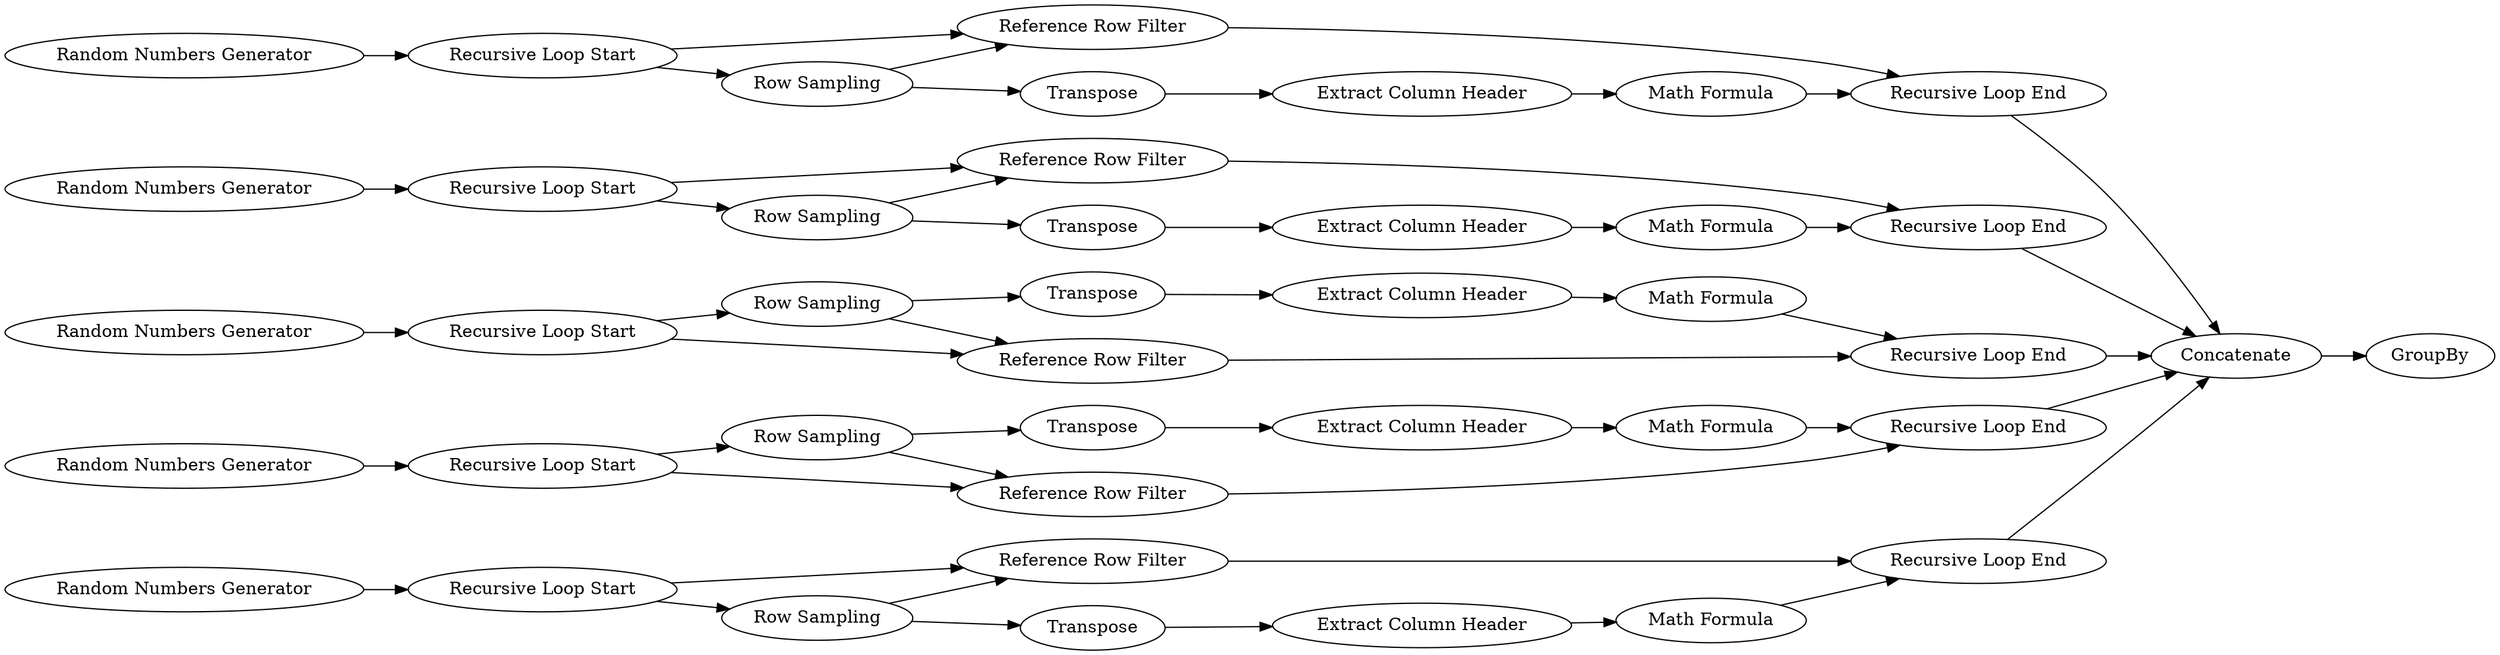 digraph {
	"2783370141979475012_1" [label="Random Numbers Generator"]
	"2783370141979475012_3" [label="Reference Row Filter"]
	"2783370141979475012_32" [label="Recursive Loop Start"]
	"2783370141979475012_40" [label="Recursive Loop Start"]
	"2783370141979475012_28" [label=Transpose]
	"2783370141979475012_15" [label=Transpose]
	"2783370141979475012_29" [label="Extract Column Header"]
	"2783370141979475012_23" [label="Recursive Loop Start"]
	"2783370141979475012_13" [label="Row Sampling"]
	"2783370141979475012_22" [label="Recursive Loop End"]
	"2783370141979475012_27" [label="Reference Row Filter"]
	"2783370141979475012_8" [label="Recursive Loop Start"]
	"2783370141979475012_2" [label="Row Sampling"]
	"2783370141979475012_41" [label=Concatenate]
	"2783370141979475012_24" [label="Random Numbers Generator"]
	"2783370141979475012_37" [label="Extract Column Header"]
	"2783370141979475012_14" [label="Reference Row Filter"]
	"2783370141979475012_25" [label="Random Numbers Generator"]
	"2783370141979475012_12" [label="Random Numbers Generator"]
	"2783370141979475012_20" [label="Extract Column Header"]
	"2783370141979475012_16" [label="Math Formula"]
	"2783370141979475012_39" [label="Recursive Loop End"]
	"2783370141979475012_33" [label="Random Numbers Generator"]
	"2783370141979475012_17" [label="Row Sampling"]
	"2783370141979475012_18" [label="Reference Row Filter"]
	"2783370141979475012_42" [label=GroupBy]
	"2783370141979475012_30" [label="Math Formula"]
	"2783370141979475012_11" [label="Recursive Loop Start"]
	"2783370141979475012_21" [label="Math Formula"]
	"2783370141979475012_5" [label="Math Formula"]
	"2783370141979475012_6" [label="Extract Column Header"]
	"2783370141979475012_10" [label="Recursive Loop End"]
	"2783370141979475012_38" [label="Math Formula"]
	"2783370141979475012_34" [label="Row Sampling"]
	"2783370141979475012_36" [label=Transpose]
	"2783370141979475012_4" [label=Transpose]
	"2783370141979475012_31" [label="Recursive Loop End"]
	"2783370141979475012_26" [label="Row Sampling"]
	"2783370141979475012_7" [label="Recursive Loop End"]
	"2783370141979475012_35" [label="Reference Row Filter"]
	"2783370141979475012_9" [label="Extract Column Header"]
	"2783370141979475012_19" [label=Transpose]
	"2783370141979475012_18" -> "2783370141979475012_22"
	"2783370141979475012_36" -> "2783370141979475012_37"
	"2783370141979475012_40" -> "2783370141979475012_34"
	"2783370141979475012_38" -> "2783370141979475012_39"
	"2783370141979475012_16" -> "2783370141979475012_10"
	"2783370141979475012_5" -> "2783370141979475012_7"
	"2783370141979475012_30" -> "2783370141979475012_31"
	"2783370141979475012_15" -> "2783370141979475012_9"
	"2783370141979475012_29" -> "2783370141979475012_30"
	"2783370141979475012_8" -> "2783370141979475012_2"
	"2783370141979475012_11" -> "2783370141979475012_14"
	"2783370141979475012_39" -> "2783370141979475012_41"
	"2783370141979475012_34" -> "2783370141979475012_35"
	"2783370141979475012_28" -> "2783370141979475012_29"
	"2783370141979475012_3" -> "2783370141979475012_7"
	"2783370141979475012_32" -> "2783370141979475012_27"
	"2783370141979475012_2" -> "2783370141979475012_4"
	"2783370141979475012_40" -> "2783370141979475012_35"
	"2783370141979475012_10" -> "2783370141979475012_41"
	"2783370141979475012_24" -> "2783370141979475012_23"
	"2783370141979475012_21" -> "2783370141979475012_22"
	"2783370141979475012_37" -> "2783370141979475012_38"
	"2783370141979475012_1" -> "2783370141979475012_8"
	"2783370141979475012_31" -> "2783370141979475012_41"
	"2783370141979475012_23" -> "2783370141979475012_18"
	"2783370141979475012_4" -> "2783370141979475012_6"
	"2783370141979475012_26" -> "2783370141979475012_27"
	"2783370141979475012_11" -> "2783370141979475012_13"
	"2783370141979475012_6" -> "2783370141979475012_5"
	"2783370141979475012_13" -> "2783370141979475012_15"
	"2783370141979475012_9" -> "2783370141979475012_16"
	"2783370141979475012_35" -> "2783370141979475012_39"
	"2783370141979475012_17" -> "2783370141979475012_19"
	"2783370141979475012_2" -> "2783370141979475012_3"
	"2783370141979475012_14" -> "2783370141979475012_10"
	"2783370141979475012_12" -> "2783370141979475012_11"
	"2783370141979475012_22" -> "2783370141979475012_41"
	"2783370141979475012_19" -> "2783370141979475012_20"
	"2783370141979475012_32" -> "2783370141979475012_26"
	"2783370141979475012_26" -> "2783370141979475012_28"
	"2783370141979475012_23" -> "2783370141979475012_17"
	"2783370141979475012_25" -> "2783370141979475012_32"
	"2783370141979475012_7" -> "2783370141979475012_41"
	"2783370141979475012_8" -> "2783370141979475012_3"
	"2783370141979475012_17" -> "2783370141979475012_18"
	"2783370141979475012_13" -> "2783370141979475012_14"
	"2783370141979475012_41" -> "2783370141979475012_42"
	"2783370141979475012_33" -> "2783370141979475012_40"
	"2783370141979475012_27" -> "2783370141979475012_31"
	"2783370141979475012_20" -> "2783370141979475012_21"
	"2783370141979475012_34" -> "2783370141979475012_36"
	rankdir=LR
}
